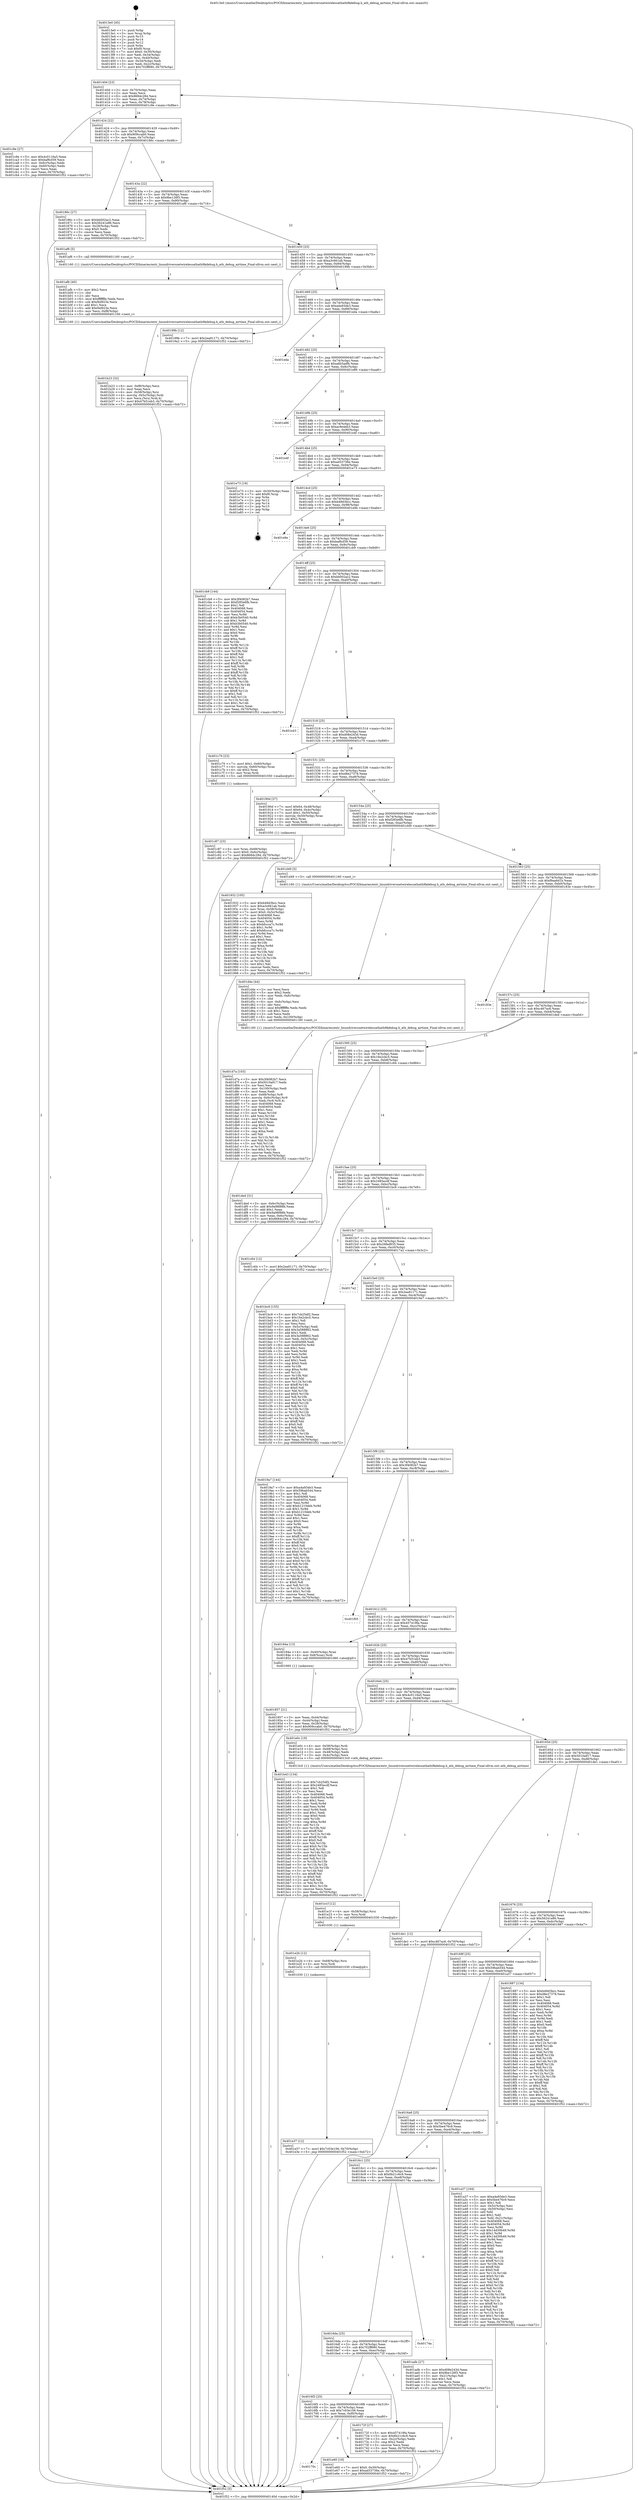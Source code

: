 digraph "0x4013e0" {
  label = "0x4013e0 (/mnt/c/Users/mathe/Desktop/tcc/POCII/binaries/extr_linuxdriversnetwirelessathath9kdebug.h_ath_debug_airtime_Final-ollvm.out::main(0))"
  labelloc = "t"
  node[shape=record]

  Entry [label="",width=0.3,height=0.3,shape=circle,fillcolor=black,style=filled]
  "0x40140d" [label="{
     0x40140d [23]\l
     | [instrs]\l
     &nbsp;&nbsp;0x40140d \<+3\>: mov -0x70(%rbp),%eax\l
     &nbsp;&nbsp;0x401410 \<+2\>: mov %eax,%ecx\l
     &nbsp;&nbsp;0x401412 \<+6\>: sub $0x8684c284,%ecx\l
     &nbsp;&nbsp;0x401418 \<+3\>: mov %eax,-0x74(%rbp)\l
     &nbsp;&nbsp;0x40141b \<+3\>: mov %ecx,-0x78(%rbp)\l
     &nbsp;&nbsp;0x40141e \<+6\>: je 0000000000401c9e \<main+0x8be\>\l
  }"]
  "0x401c9e" [label="{
     0x401c9e [27]\l
     | [instrs]\l
     &nbsp;&nbsp;0x401c9e \<+5\>: mov $0x4c0116a5,%eax\l
     &nbsp;&nbsp;0x401ca3 \<+5\>: mov $0xbaf6cf39,%ecx\l
     &nbsp;&nbsp;0x401ca8 \<+3\>: mov -0x6c(%rbp),%edx\l
     &nbsp;&nbsp;0x401cab \<+3\>: cmp -0x60(%rbp),%edx\l
     &nbsp;&nbsp;0x401cae \<+3\>: cmovl %ecx,%eax\l
     &nbsp;&nbsp;0x401cb1 \<+3\>: mov %eax,-0x70(%rbp)\l
     &nbsp;&nbsp;0x401cb4 \<+5\>: jmp 0000000000401f52 \<main+0xb72\>\l
  }"]
  "0x401424" [label="{
     0x401424 [22]\l
     | [instrs]\l
     &nbsp;&nbsp;0x401424 \<+5\>: jmp 0000000000401429 \<main+0x49\>\l
     &nbsp;&nbsp;0x401429 \<+3\>: mov -0x74(%rbp),%eax\l
     &nbsp;&nbsp;0x40142c \<+5\>: sub $0x909ccab0,%eax\l
     &nbsp;&nbsp;0x401431 \<+3\>: mov %eax,-0x7c(%rbp)\l
     &nbsp;&nbsp;0x401434 \<+6\>: je 000000000040186c \<main+0x48c\>\l
  }"]
  Exit [label="",width=0.3,height=0.3,shape=circle,fillcolor=black,style=filled,peripheries=2]
  "0x40186c" [label="{
     0x40186c [27]\l
     | [instrs]\l
     &nbsp;&nbsp;0x40186c \<+5\>: mov $0xbb002ac2,%eax\l
     &nbsp;&nbsp;0x401871 \<+5\>: mov $0x56241e86,%ecx\l
     &nbsp;&nbsp;0x401876 \<+3\>: mov -0x28(%rbp),%edx\l
     &nbsp;&nbsp;0x401879 \<+3\>: cmp $0x0,%edx\l
     &nbsp;&nbsp;0x40187c \<+3\>: cmove %ecx,%eax\l
     &nbsp;&nbsp;0x40187f \<+3\>: mov %eax,-0x70(%rbp)\l
     &nbsp;&nbsp;0x401882 \<+5\>: jmp 0000000000401f52 \<main+0xb72\>\l
  }"]
  "0x40143a" [label="{
     0x40143a [22]\l
     | [instrs]\l
     &nbsp;&nbsp;0x40143a \<+5\>: jmp 000000000040143f \<main+0x5f\>\l
     &nbsp;&nbsp;0x40143f \<+3\>: mov -0x74(%rbp),%eax\l
     &nbsp;&nbsp;0x401442 \<+5\>: sub $0x9be126f3,%eax\l
     &nbsp;&nbsp;0x401447 \<+3\>: mov %eax,-0x80(%rbp)\l
     &nbsp;&nbsp;0x40144a \<+6\>: je 0000000000401af6 \<main+0x716\>\l
  }"]
  "0x40170c" [label="{
     0x40170c\l
  }", style=dashed]
  "0x401af6" [label="{
     0x401af6 [5]\l
     | [instrs]\l
     &nbsp;&nbsp;0x401af6 \<+5\>: call 0000000000401160 \<next_i\>\l
     | [calls]\l
     &nbsp;&nbsp;0x401160 \{1\} (/mnt/c/Users/mathe/Desktop/tcc/POCII/binaries/extr_linuxdriversnetwirelessathath9kdebug.h_ath_debug_airtime_Final-ollvm.out::next_i)\l
  }"]
  "0x401450" [label="{
     0x401450 [25]\l
     | [instrs]\l
     &nbsp;&nbsp;0x401450 \<+5\>: jmp 0000000000401455 \<main+0x75\>\l
     &nbsp;&nbsp;0x401455 \<+3\>: mov -0x74(%rbp),%eax\l
     &nbsp;&nbsp;0x401458 \<+5\>: sub $0xa3c661ab,%eax\l
     &nbsp;&nbsp;0x40145d \<+6\>: mov %eax,-0x84(%rbp)\l
     &nbsp;&nbsp;0x401463 \<+6\>: je 000000000040199b \<main+0x5bb\>\l
  }"]
  "0x401e60" [label="{
     0x401e60 [19]\l
     | [instrs]\l
     &nbsp;&nbsp;0x401e60 \<+7\>: movl $0x0,-0x30(%rbp)\l
     &nbsp;&nbsp;0x401e67 \<+7\>: movl $0xad33736e,-0x70(%rbp)\l
     &nbsp;&nbsp;0x401e6e \<+5\>: jmp 0000000000401f52 \<main+0xb72\>\l
  }"]
  "0x40199b" [label="{
     0x40199b [12]\l
     | [instrs]\l
     &nbsp;&nbsp;0x40199b \<+7\>: movl $0x2ea91171,-0x70(%rbp)\l
     &nbsp;&nbsp;0x4019a2 \<+5\>: jmp 0000000000401f52 \<main+0xb72\>\l
  }"]
  "0x401469" [label="{
     0x401469 [25]\l
     | [instrs]\l
     &nbsp;&nbsp;0x401469 \<+5\>: jmp 000000000040146e \<main+0x8e\>\l
     &nbsp;&nbsp;0x40146e \<+3\>: mov -0x74(%rbp),%eax\l
     &nbsp;&nbsp;0x401471 \<+5\>: sub $0xa4a93de3,%eax\l
     &nbsp;&nbsp;0x401476 \<+6\>: mov %eax,-0x88(%rbp)\l
     &nbsp;&nbsp;0x40147c \<+6\>: je 0000000000401eda \<main+0xafa\>\l
  }"]
  "0x401e37" [label="{
     0x401e37 [12]\l
     | [instrs]\l
     &nbsp;&nbsp;0x401e37 \<+7\>: movl $0x7c03e106,-0x70(%rbp)\l
     &nbsp;&nbsp;0x401e3e \<+5\>: jmp 0000000000401f52 \<main+0xb72\>\l
  }"]
  "0x401eda" [label="{
     0x401eda\l
  }", style=dashed]
  "0x401482" [label="{
     0x401482 [25]\l
     | [instrs]\l
     &nbsp;&nbsp;0x401482 \<+5\>: jmp 0000000000401487 \<main+0xa7\>\l
     &nbsp;&nbsp;0x401487 \<+3\>: mov -0x74(%rbp),%eax\l
     &nbsp;&nbsp;0x40148a \<+5\>: sub $0xa6b5adfb,%eax\l
     &nbsp;&nbsp;0x40148f \<+6\>: mov %eax,-0x8c(%rbp)\l
     &nbsp;&nbsp;0x401495 \<+6\>: je 0000000000401e86 \<main+0xaa6\>\l
  }"]
  "0x401e2b" [label="{
     0x401e2b [12]\l
     | [instrs]\l
     &nbsp;&nbsp;0x401e2b \<+4\>: mov -0x68(%rbp),%rsi\l
     &nbsp;&nbsp;0x401e2f \<+3\>: mov %rsi,%rdi\l
     &nbsp;&nbsp;0x401e32 \<+5\>: call 0000000000401030 \<free@plt\>\l
     | [calls]\l
     &nbsp;&nbsp;0x401030 \{1\} (unknown)\l
  }"]
  "0x401e86" [label="{
     0x401e86\l
  }", style=dashed]
  "0x40149b" [label="{
     0x40149b [25]\l
     | [instrs]\l
     &nbsp;&nbsp;0x40149b \<+5\>: jmp 00000000004014a0 \<main+0xc0\>\l
     &nbsp;&nbsp;0x4014a0 \<+3\>: mov -0x74(%rbp),%eax\l
     &nbsp;&nbsp;0x4014a3 \<+5\>: sub $0xac9e4eb3,%eax\l
     &nbsp;&nbsp;0x4014a8 \<+6\>: mov %eax,-0x90(%rbp)\l
     &nbsp;&nbsp;0x4014ae \<+6\>: je 0000000000401e4f \<main+0xa6f\>\l
  }"]
  "0x401e1f" [label="{
     0x401e1f [12]\l
     | [instrs]\l
     &nbsp;&nbsp;0x401e1f \<+4\>: mov -0x58(%rbp),%rsi\l
     &nbsp;&nbsp;0x401e23 \<+3\>: mov %rsi,%rdi\l
     &nbsp;&nbsp;0x401e26 \<+5\>: call 0000000000401030 \<free@plt\>\l
     | [calls]\l
     &nbsp;&nbsp;0x401030 \{1\} (unknown)\l
  }"]
  "0x401e4f" [label="{
     0x401e4f\l
  }", style=dashed]
  "0x4014b4" [label="{
     0x4014b4 [25]\l
     | [instrs]\l
     &nbsp;&nbsp;0x4014b4 \<+5\>: jmp 00000000004014b9 \<main+0xd9\>\l
     &nbsp;&nbsp;0x4014b9 \<+3\>: mov -0x74(%rbp),%eax\l
     &nbsp;&nbsp;0x4014bc \<+5\>: sub $0xad33736e,%eax\l
     &nbsp;&nbsp;0x4014c1 \<+6\>: mov %eax,-0x94(%rbp)\l
     &nbsp;&nbsp;0x4014c7 \<+6\>: je 0000000000401e73 \<main+0xa93\>\l
  }"]
  "0x401d7a" [label="{
     0x401d7a [103]\l
     | [instrs]\l
     &nbsp;&nbsp;0x401d7a \<+5\>: mov $0x3f4082b7,%ecx\l
     &nbsp;&nbsp;0x401d7f \<+5\>: mov $0x5010a917,%edx\l
     &nbsp;&nbsp;0x401d84 \<+2\>: xor %esi,%esi\l
     &nbsp;&nbsp;0x401d86 \<+6\>: mov -0x100(%rbp),%edi\l
     &nbsp;&nbsp;0x401d8c \<+3\>: imul %eax,%edi\l
     &nbsp;&nbsp;0x401d8f \<+4\>: mov -0x68(%rbp),%r8\l
     &nbsp;&nbsp;0x401d93 \<+4\>: movslq -0x6c(%rbp),%r9\l
     &nbsp;&nbsp;0x401d97 \<+4\>: mov %edi,(%r8,%r9,4)\l
     &nbsp;&nbsp;0x401d9b \<+7\>: mov 0x404068,%eax\l
     &nbsp;&nbsp;0x401da2 \<+7\>: mov 0x404054,%edi\l
     &nbsp;&nbsp;0x401da9 \<+3\>: sub $0x1,%esi\l
     &nbsp;&nbsp;0x401dac \<+3\>: mov %eax,%r10d\l
     &nbsp;&nbsp;0x401daf \<+3\>: add %esi,%r10d\l
     &nbsp;&nbsp;0x401db2 \<+4\>: imul %r10d,%eax\l
     &nbsp;&nbsp;0x401db6 \<+3\>: and $0x1,%eax\l
     &nbsp;&nbsp;0x401db9 \<+3\>: cmp $0x0,%eax\l
     &nbsp;&nbsp;0x401dbc \<+4\>: sete %r11b\l
     &nbsp;&nbsp;0x401dc0 \<+3\>: cmp $0xa,%edi\l
     &nbsp;&nbsp;0x401dc3 \<+3\>: setl %bl\l
     &nbsp;&nbsp;0x401dc6 \<+3\>: mov %r11b,%r14b\l
     &nbsp;&nbsp;0x401dc9 \<+3\>: and %bl,%r14b\l
     &nbsp;&nbsp;0x401dcc \<+3\>: xor %bl,%r11b\l
     &nbsp;&nbsp;0x401dcf \<+3\>: or %r11b,%r14b\l
     &nbsp;&nbsp;0x401dd2 \<+4\>: test $0x1,%r14b\l
     &nbsp;&nbsp;0x401dd6 \<+3\>: cmovne %edx,%ecx\l
     &nbsp;&nbsp;0x401dd9 \<+3\>: mov %ecx,-0x70(%rbp)\l
     &nbsp;&nbsp;0x401ddc \<+5\>: jmp 0000000000401f52 \<main+0xb72\>\l
  }"]
  "0x401e73" [label="{
     0x401e73 [19]\l
     | [instrs]\l
     &nbsp;&nbsp;0x401e73 \<+3\>: mov -0x30(%rbp),%eax\l
     &nbsp;&nbsp;0x401e76 \<+7\>: add $0xf0,%rsp\l
     &nbsp;&nbsp;0x401e7d \<+1\>: pop %rbx\l
     &nbsp;&nbsp;0x401e7e \<+2\>: pop %r12\l
     &nbsp;&nbsp;0x401e80 \<+2\>: pop %r14\l
     &nbsp;&nbsp;0x401e82 \<+2\>: pop %r15\l
     &nbsp;&nbsp;0x401e84 \<+1\>: pop %rbp\l
     &nbsp;&nbsp;0x401e85 \<+1\>: ret\l
  }"]
  "0x4014cd" [label="{
     0x4014cd [25]\l
     | [instrs]\l
     &nbsp;&nbsp;0x4014cd \<+5\>: jmp 00000000004014d2 \<main+0xf2\>\l
     &nbsp;&nbsp;0x4014d2 \<+3\>: mov -0x74(%rbp),%eax\l
     &nbsp;&nbsp;0x4014d5 \<+5\>: sub $0xb49d3bcc,%eax\l
     &nbsp;&nbsp;0x4014da \<+6\>: mov %eax,-0x98(%rbp)\l
     &nbsp;&nbsp;0x4014e0 \<+6\>: je 0000000000401e9e \<main+0xabe\>\l
  }"]
  "0x401d4e" [label="{
     0x401d4e [44]\l
     | [instrs]\l
     &nbsp;&nbsp;0x401d4e \<+2\>: xor %ecx,%ecx\l
     &nbsp;&nbsp;0x401d50 \<+5\>: mov $0x2,%edx\l
     &nbsp;&nbsp;0x401d55 \<+6\>: mov %edx,-0xfc(%rbp)\l
     &nbsp;&nbsp;0x401d5b \<+1\>: cltd\l
     &nbsp;&nbsp;0x401d5c \<+6\>: mov -0xfc(%rbp),%esi\l
     &nbsp;&nbsp;0x401d62 \<+2\>: idiv %esi\l
     &nbsp;&nbsp;0x401d64 \<+6\>: imul $0xfffffffe,%edx,%edx\l
     &nbsp;&nbsp;0x401d6a \<+3\>: sub $0x1,%ecx\l
     &nbsp;&nbsp;0x401d6d \<+2\>: sub %ecx,%edx\l
     &nbsp;&nbsp;0x401d6f \<+6\>: mov %edx,-0x100(%rbp)\l
     &nbsp;&nbsp;0x401d75 \<+5\>: call 0000000000401160 \<next_i\>\l
     | [calls]\l
     &nbsp;&nbsp;0x401160 \{1\} (/mnt/c/Users/mathe/Desktop/tcc/POCII/binaries/extr_linuxdriversnetwirelessathath9kdebug.h_ath_debug_airtime_Final-ollvm.out::next_i)\l
  }"]
  "0x401e9e" [label="{
     0x401e9e\l
  }", style=dashed]
  "0x4014e6" [label="{
     0x4014e6 [25]\l
     | [instrs]\l
     &nbsp;&nbsp;0x4014e6 \<+5\>: jmp 00000000004014eb \<main+0x10b\>\l
     &nbsp;&nbsp;0x4014eb \<+3\>: mov -0x74(%rbp),%eax\l
     &nbsp;&nbsp;0x4014ee \<+5\>: sub $0xbaf6cf39,%eax\l
     &nbsp;&nbsp;0x4014f3 \<+6\>: mov %eax,-0x9c(%rbp)\l
     &nbsp;&nbsp;0x4014f9 \<+6\>: je 0000000000401cb9 \<main+0x8d9\>\l
  }"]
  "0x401c87" [label="{
     0x401c87 [23]\l
     | [instrs]\l
     &nbsp;&nbsp;0x401c87 \<+4\>: mov %rax,-0x68(%rbp)\l
     &nbsp;&nbsp;0x401c8b \<+7\>: movl $0x0,-0x6c(%rbp)\l
     &nbsp;&nbsp;0x401c92 \<+7\>: movl $0x8684c284,-0x70(%rbp)\l
     &nbsp;&nbsp;0x401c99 \<+5\>: jmp 0000000000401f52 \<main+0xb72\>\l
  }"]
  "0x401cb9" [label="{
     0x401cb9 [144]\l
     | [instrs]\l
     &nbsp;&nbsp;0x401cb9 \<+5\>: mov $0x3f4082b7,%eax\l
     &nbsp;&nbsp;0x401cbe \<+5\>: mov $0xf285e6fb,%ecx\l
     &nbsp;&nbsp;0x401cc3 \<+2\>: mov $0x1,%dl\l
     &nbsp;&nbsp;0x401cc5 \<+7\>: mov 0x404068,%esi\l
     &nbsp;&nbsp;0x401ccc \<+7\>: mov 0x404054,%edi\l
     &nbsp;&nbsp;0x401cd3 \<+3\>: mov %esi,%r8d\l
     &nbsp;&nbsp;0x401cd6 \<+7\>: add $0xb3b0540,%r8d\l
     &nbsp;&nbsp;0x401cdd \<+4\>: sub $0x1,%r8d\l
     &nbsp;&nbsp;0x401ce1 \<+7\>: sub $0xb3b0540,%r8d\l
     &nbsp;&nbsp;0x401ce8 \<+4\>: imul %r8d,%esi\l
     &nbsp;&nbsp;0x401cec \<+3\>: and $0x1,%esi\l
     &nbsp;&nbsp;0x401cef \<+3\>: cmp $0x0,%esi\l
     &nbsp;&nbsp;0x401cf2 \<+4\>: sete %r9b\l
     &nbsp;&nbsp;0x401cf6 \<+3\>: cmp $0xa,%edi\l
     &nbsp;&nbsp;0x401cf9 \<+4\>: setl %r10b\l
     &nbsp;&nbsp;0x401cfd \<+3\>: mov %r9b,%r11b\l
     &nbsp;&nbsp;0x401d00 \<+4\>: xor $0xff,%r11b\l
     &nbsp;&nbsp;0x401d04 \<+3\>: mov %r10b,%bl\l
     &nbsp;&nbsp;0x401d07 \<+3\>: xor $0xff,%bl\l
     &nbsp;&nbsp;0x401d0a \<+3\>: xor $0x1,%dl\l
     &nbsp;&nbsp;0x401d0d \<+3\>: mov %r11b,%r14b\l
     &nbsp;&nbsp;0x401d10 \<+4\>: and $0xff,%r14b\l
     &nbsp;&nbsp;0x401d14 \<+3\>: and %dl,%r9b\l
     &nbsp;&nbsp;0x401d17 \<+3\>: mov %bl,%r15b\l
     &nbsp;&nbsp;0x401d1a \<+4\>: and $0xff,%r15b\l
     &nbsp;&nbsp;0x401d1e \<+3\>: and %dl,%r10b\l
     &nbsp;&nbsp;0x401d21 \<+3\>: or %r9b,%r14b\l
     &nbsp;&nbsp;0x401d24 \<+3\>: or %r10b,%r15b\l
     &nbsp;&nbsp;0x401d27 \<+3\>: xor %r15b,%r14b\l
     &nbsp;&nbsp;0x401d2a \<+3\>: or %bl,%r11b\l
     &nbsp;&nbsp;0x401d2d \<+4\>: xor $0xff,%r11b\l
     &nbsp;&nbsp;0x401d31 \<+3\>: or $0x1,%dl\l
     &nbsp;&nbsp;0x401d34 \<+3\>: and %dl,%r11b\l
     &nbsp;&nbsp;0x401d37 \<+3\>: or %r11b,%r14b\l
     &nbsp;&nbsp;0x401d3a \<+4\>: test $0x1,%r14b\l
     &nbsp;&nbsp;0x401d3e \<+3\>: cmovne %ecx,%eax\l
     &nbsp;&nbsp;0x401d41 \<+3\>: mov %eax,-0x70(%rbp)\l
     &nbsp;&nbsp;0x401d44 \<+5\>: jmp 0000000000401f52 \<main+0xb72\>\l
  }"]
  "0x4014ff" [label="{
     0x4014ff [25]\l
     | [instrs]\l
     &nbsp;&nbsp;0x4014ff \<+5\>: jmp 0000000000401504 \<main+0x124\>\l
     &nbsp;&nbsp;0x401504 \<+3\>: mov -0x74(%rbp),%eax\l
     &nbsp;&nbsp;0x401507 \<+5\>: sub $0xbb002ac2,%eax\l
     &nbsp;&nbsp;0x40150c \<+6\>: mov %eax,-0xa0(%rbp)\l
     &nbsp;&nbsp;0x401512 \<+6\>: je 0000000000401e43 \<main+0xa63\>\l
  }"]
  "0x401b23" [label="{
     0x401b23 [32]\l
     | [instrs]\l
     &nbsp;&nbsp;0x401b23 \<+6\>: mov -0xf8(%rbp),%ecx\l
     &nbsp;&nbsp;0x401b29 \<+3\>: imul %eax,%ecx\l
     &nbsp;&nbsp;0x401b2c \<+4\>: mov -0x58(%rbp),%rsi\l
     &nbsp;&nbsp;0x401b30 \<+4\>: movslq -0x5c(%rbp),%rdi\l
     &nbsp;&nbsp;0x401b34 \<+3\>: mov %ecx,(%rsi,%rdi,4)\l
     &nbsp;&nbsp;0x401b37 \<+7\>: movl $0x47b51eb3,-0x70(%rbp)\l
     &nbsp;&nbsp;0x401b3e \<+5\>: jmp 0000000000401f52 \<main+0xb72\>\l
  }"]
  "0x401e43" [label="{
     0x401e43\l
  }", style=dashed]
  "0x401518" [label="{
     0x401518 [25]\l
     | [instrs]\l
     &nbsp;&nbsp;0x401518 \<+5\>: jmp 000000000040151d \<main+0x13d\>\l
     &nbsp;&nbsp;0x40151d \<+3\>: mov -0x74(%rbp),%eax\l
     &nbsp;&nbsp;0x401520 \<+5\>: sub $0xd08e243d,%eax\l
     &nbsp;&nbsp;0x401525 \<+6\>: mov %eax,-0xa4(%rbp)\l
     &nbsp;&nbsp;0x40152b \<+6\>: je 0000000000401c70 \<main+0x890\>\l
  }"]
  "0x401afb" [label="{
     0x401afb [40]\l
     | [instrs]\l
     &nbsp;&nbsp;0x401afb \<+5\>: mov $0x2,%ecx\l
     &nbsp;&nbsp;0x401b00 \<+1\>: cltd\l
     &nbsp;&nbsp;0x401b01 \<+2\>: idiv %ecx\l
     &nbsp;&nbsp;0x401b03 \<+6\>: imul $0xfffffffe,%edx,%ecx\l
     &nbsp;&nbsp;0x401b09 \<+6\>: sub $0xf4d923e,%ecx\l
     &nbsp;&nbsp;0x401b0f \<+3\>: add $0x1,%ecx\l
     &nbsp;&nbsp;0x401b12 \<+6\>: add $0xf4d923e,%ecx\l
     &nbsp;&nbsp;0x401b18 \<+6\>: mov %ecx,-0xf8(%rbp)\l
     &nbsp;&nbsp;0x401b1e \<+5\>: call 0000000000401160 \<next_i\>\l
     | [calls]\l
     &nbsp;&nbsp;0x401160 \{1\} (/mnt/c/Users/mathe/Desktop/tcc/POCII/binaries/extr_linuxdriversnetwirelessathath9kdebug.h_ath_debug_airtime_Final-ollvm.out::next_i)\l
  }"]
  "0x401c70" [label="{
     0x401c70 [23]\l
     | [instrs]\l
     &nbsp;&nbsp;0x401c70 \<+7\>: movl $0x1,-0x60(%rbp)\l
     &nbsp;&nbsp;0x401c77 \<+4\>: movslq -0x60(%rbp),%rax\l
     &nbsp;&nbsp;0x401c7b \<+4\>: shl $0x2,%rax\l
     &nbsp;&nbsp;0x401c7f \<+3\>: mov %rax,%rdi\l
     &nbsp;&nbsp;0x401c82 \<+5\>: call 0000000000401050 \<malloc@plt\>\l
     | [calls]\l
     &nbsp;&nbsp;0x401050 \{1\} (unknown)\l
  }"]
  "0x401531" [label="{
     0x401531 [25]\l
     | [instrs]\l
     &nbsp;&nbsp;0x401531 \<+5\>: jmp 0000000000401536 \<main+0x156\>\l
     &nbsp;&nbsp;0x401536 \<+3\>: mov -0x74(%rbp),%eax\l
     &nbsp;&nbsp;0x401539 \<+5\>: sub $0xd8e27378,%eax\l
     &nbsp;&nbsp;0x40153e \<+6\>: mov %eax,-0xa8(%rbp)\l
     &nbsp;&nbsp;0x401544 \<+6\>: je 000000000040190d \<main+0x52d\>\l
  }"]
  "0x401932" [label="{
     0x401932 [105]\l
     | [instrs]\l
     &nbsp;&nbsp;0x401932 \<+5\>: mov $0xb49d3bcc,%ecx\l
     &nbsp;&nbsp;0x401937 \<+5\>: mov $0xa3c661ab,%edx\l
     &nbsp;&nbsp;0x40193c \<+4\>: mov %rax,-0x58(%rbp)\l
     &nbsp;&nbsp;0x401940 \<+7\>: movl $0x0,-0x5c(%rbp)\l
     &nbsp;&nbsp;0x401947 \<+7\>: mov 0x404068,%esi\l
     &nbsp;&nbsp;0x40194e \<+8\>: mov 0x404054,%r8d\l
     &nbsp;&nbsp;0x401956 \<+3\>: mov %esi,%r9d\l
     &nbsp;&nbsp;0x401959 \<+7\>: sub $0xbfccca7c,%r9d\l
     &nbsp;&nbsp;0x401960 \<+4\>: sub $0x1,%r9d\l
     &nbsp;&nbsp;0x401964 \<+7\>: add $0xbfccca7c,%r9d\l
     &nbsp;&nbsp;0x40196b \<+4\>: imul %r9d,%esi\l
     &nbsp;&nbsp;0x40196f \<+3\>: and $0x1,%esi\l
     &nbsp;&nbsp;0x401972 \<+3\>: cmp $0x0,%esi\l
     &nbsp;&nbsp;0x401975 \<+4\>: sete %r10b\l
     &nbsp;&nbsp;0x401979 \<+4\>: cmp $0xa,%r8d\l
     &nbsp;&nbsp;0x40197d \<+4\>: setl %r11b\l
     &nbsp;&nbsp;0x401981 \<+3\>: mov %r10b,%bl\l
     &nbsp;&nbsp;0x401984 \<+3\>: and %r11b,%bl\l
     &nbsp;&nbsp;0x401987 \<+3\>: xor %r11b,%r10b\l
     &nbsp;&nbsp;0x40198a \<+3\>: or %r10b,%bl\l
     &nbsp;&nbsp;0x40198d \<+3\>: test $0x1,%bl\l
     &nbsp;&nbsp;0x401990 \<+3\>: cmovne %edx,%ecx\l
     &nbsp;&nbsp;0x401993 \<+3\>: mov %ecx,-0x70(%rbp)\l
     &nbsp;&nbsp;0x401996 \<+5\>: jmp 0000000000401f52 \<main+0xb72\>\l
  }"]
  "0x40190d" [label="{
     0x40190d [37]\l
     | [instrs]\l
     &nbsp;&nbsp;0x40190d \<+7\>: movl $0x64,-0x48(%rbp)\l
     &nbsp;&nbsp;0x401914 \<+7\>: movl $0x64,-0x4c(%rbp)\l
     &nbsp;&nbsp;0x40191b \<+7\>: movl $0x1,-0x50(%rbp)\l
     &nbsp;&nbsp;0x401922 \<+4\>: movslq -0x50(%rbp),%rax\l
     &nbsp;&nbsp;0x401926 \<+4\>: shl $0x2,%rax\l
     &nbsp;&nbsp;0x40192a \<+3\>: mov %rax,%rdi\l
     &nbsp;&nbsp;0x40192d \<+5\>: call 0000000000401050 \<malloc@plt\>\l
     | [calls]\l
     &nbsp;&nbsp;0x401050 \{1\} (unknown)\l
  }"]
  "0x40154a" [label="{
     0x40154a [25]\l
     | [instrs]\l
     &nbsp;&nbsp;0x40154a \<+5\>: jmp 000000000040154f \<main+0x16f\>\l
     &nbsp;&nbsp;0x40154f \<+3\>: mov -0x74(%rbp),%eax\l
     &nbsp;&nbsp;0x401552 \<+5\>: sub $0xf285e6fb,%eax\l
     &nbsp;&nbsp;0x401557 \<+6\>: mov %eax,-0xac(%rbp)\l
     &nbsp;&nbsp;0x40155d \<+6\>: je 0000000000401d49 \<main+0x969\>\l
  }"]
  "0x401857" [label="{
     0x401857 [21]\l
     | [instrs]\l
     &nbsp;&nbsp;0x401857 \<+3\>: mov %eax,-0x44(%rbp)\l
     &nbsp;&nbsp;0x40185a \<+3\>: mov -0x44(%rbp),%eax\l
     &nbsp;&nbsp;0x40185d \<+3\>: mov %eax,-0x28(%rbp)\l
     &nbsp;&nbsp;0x401860 \<+7\>: movl $0x909ccab0,-0x70(%rbp)\l
     &nbsp;&nbsp;0x401867 \<+5\>: jmp 0000000000401f52 \<main+0xb72\>\l
  }"]
  "0x401d49" [label="{
     0x401d49 [5]\l
     | [instrs]\l
     &nbsp;&nbsp;0x401d49 \<+5\>: call 0000000000401160 \<next_i\>\l
     | [calls]\l
     &nbsp;&nbsp;0x401160 \{1\} (/mnt/c/Users/mathe/Desktop/tcc/POCII/binaries/extr_linuxdriversnetwirelessathath9kdebug.h_ath_debug_airtime_Final-ollvm.out::next_i)\l
  }"]
  "0x401563" [label="{
     0x401563 [25]\l
     | [instrs]\l
     &nbsp;&nbsp;0x401563 \<+5\>: jmp 0000000000401568 \<main+0x188\>\l
     &nbsp;&nbsp;0x401568 \<+3\>: mov -0x74(%rbp),%eax\l
     &nbsp;&nbsp;0x40156b \<+5\>: sub $0xf9aa6d1b,%eax\l
     &nbsp;&nbsp;0x401570 \<+6\>: mov %eax,-0xb0(%rbp)\l
     &nbsp;&nbsp;0x401576 \<+6\>: je 000000000040183e \<main+0x45e\>\l
  }"]
  "0x4013e0" [label="{
     0x4013e0 [45]\l
     | [instrs]\l
     &nbsp;&nbsp;0x4013e0 \<+1\>: push %rbp\l
     &nbsp;&nbsp;0x4013e1 \<+3\>: mov %rsp,%rbp\l
     &nbsp;&nbsp;0x4013e4 \<+2\>: push %r15\l
     &nbsp;&nbsp;0x4013e6 \<+2\>: push %r14\l
     &nbsp;&nbsp;0x4013e8 \<+2\>: push %r12\l
     &nbsp;&nbsp;0x4013ea \<+1\>: push %rbx\l
     &nbsp;&nbsp;0x4013eb \<+7\>: sub $0xf0,%rsp\l
     &nbsp;&nbsp;0x4013f2 \<+7\>: movl $0x0,-0x30(%rbp)\l
     &nbsp;&nbsp;0x4013f9 \<+3\>: mov %edi,-0x34(%rbp)\l
     &nbsp;&nbsp;0x4013fc \<+4\>: mov %rsi,-0x40(%rbp)\l
     &nbsp;&nbsp;0x401400 \<+3\>: mov -0x34(%rbp),%edi\l
     &nbsp;&nbsp;0x401403 \<+3\>: mov %edi,-0x2c(%rbp)\l
     &nbsp;&nbsp;0x401406 \<+7\>: movl $0x702ff680,-0x70(%rbp)\l
  }"]
  "0x40183e" [label="{
     0x40183e\l
  }", style=dashed]
  "0x40157c" [label="{
     0x40157c [25]\l
     | [instrs]\l
     &nbsp;&nbsp;0x40157c \<+5\>: jmp 0000000000401581 \<main+0x1a1\>\l
     &nbsp;&nbsp;0x401581 \<+3\>: mov -0x74(%rbp),%eax\l
     &nbsp;&nbsp;0x401584 \<+5\>: sub $0xc467ac6,%eax\l
     &nbsp;&nbsp;0x401589 \<+6\>: mov %eax,-0xb4(%rbp)\l
     &nbsp;&nbsp;0x40158f \<+6\>: je 0000000000401ded \<main+0xa0d\>\l
  }"]
  "0x401f52" [label="{
     0x401f52 [5]\l
     | [instrs]\l
     &nbsp;&nbsp;0x401f52 \<+5\>: jmp 000000000040140d \<main+0x2d\>\l
  }"]
  "0x401ded" [label="{
     0x401ded [31]\l
     | [instrs]\l
     &nbsp;&nbsp;0x401ded \<+3\>: mov -0x6c(%rbp),%eax\l
     &nbsp;&nbsp;0x401df0 \<+5\>: add $0x9a98f88b,%eax\l
     &nbsp;&nbsp;0x401df5 \<+3\>: add $0x1,%eax\l
     &nbsp;&nbsp;0x401df8 \<+5\>: sub $0x9a98f88b,%eax\l
     &nbsp;&nbsp;0x401dfd \<+3\>: mov %eax,-0x6c(%rbp)\l
     &nbsp;&nbsp;0x401e00 \<+7\>: movl $0x8684c284,-0x70(%rbp)\l
     &nbsp;&nbsp;0x401e07 \<+5\>: jmp 0000000000401f52 \<main+0xb72\>\l
  }"]
  "0x401595" [label="{
     0x401595 [25]\l
     | [instrs]\l
     &nbsp;&nbsp;0x401595 \<+5\>: jmp 000000000040159a \<main+0x1ba\>\l
     &nbsp;&nbsp;0x40159a \<+3\>: mov -0x74(%rbp),%eax\l
     &nbsp;&nbsp;0x40159d \<+5\>: sub $0x16e2cbc5,%eax\l
     &nbsp;&nbsp;0x4015a2 \<+6\>: mov %eax,-0xb8(%rbp)\l
     &nbsp;&nbsp;0x4015a8 \<+6\>: je 0000000000401c64 \<main+0x884\>\l
  }"]
  "0x4016f3" [label="{
     0x4016f3 [25]\l
     | [instrs]\l
     &nbsp;&nbsp;0x4016f3 \<+5\>: jmp 00000000004016f8 \<main+0x318\>\l
     &nbsp;&nbsp;0x4016f8 \<+3\>: mov -0x74(%rbp),%eax\l
     &nbsp;&nbsp;0x4016fb \<+5\>: sub $0x7c03e106,%eax\l
     &nbsp;&nbsp;0x401700 \<+6\>: mov %eax,-0xf0(%rbp)\l
     &nbsp;&nbsp;0x401706 \<+6\>: je 0000000000401e60 \<main+0xa80\>\l
  }"]
  "0x401c64" [label="{
     0x401c64 [12]\l
     | [instrs]\l
     &nbsp;&nbsp;0x401c64 \<+7\>: movl $0x2ea91171,-0x70(%rbp)\l
     &nbsp;&nbsp;0x401c6b \<+5\>: jmp 0000000000401f52 \<main+0xb72\>\l
  }"]
  "0x4015ae" [label="{
     0x4015ae [25]\l
     | [instrs]\l
     &nbsp;&nbsp;0x4015ae \<+5\>: jmp 00000000004015b3 \<main+0x1d3\>\l
     &nbsp;&nbsp;0x4015b3 \<+3\>: mov -0x74(%rbp),%eax\l
     &nbsp;&nbsp;0x4015b6 \<+5\>: sub $0x2485ecdf,%eax\l
     &nbsp;&nbsp;0x4015bb \<+6\>: mov %eax,-0xbc(%rbp)\l
     &nbsp;&nbsp;0x4015c1 \<+6\>: je 0000000000401bc9 \<main+0x7e9\>\l
  }"]
  "0x40172f" [label="{
     0x40172f [27]\l
     | [instrs]\l
     &nbsp;&nbsp;0x40172f \<+5\>: mov $0x457419fa,%eax\l
     &nbsp;&nbsp;0x401734 \<+5\>: mov $0x6b21c6c9,%ecx\l
     &nbsp;&nbsp;0x401739 \<+3\>: mov -0x2c(%rbp),%edx\l
     &nbsp;&nbsp;0x40173c \<+3\>: cmp $0x2,%edx\l
     &nbsp;&nbsp;0x40173f \<+3\>: cmovne %ecx,%eax\l
     &nbsp;&nbsp;0x401742 \<+3\>: mov %eax,-0x70(%rbp)\l
     &nbsp;&nbsp;0x401745 \<+5\>: jmp 0000000000401f52 \<main+0xb72\>\l
  }"]
  "0x401bc9" [label="{
     0x401bc9 [155]\l
     | [instrs]\l
     &nbsp;&nbsp;0x401bc9 \<+5\>: mov $0x7cb25df2,%eax\l
     &nbsp;&nbsp;0x401bce \<+5\>: mov $0x16e2cbc5,%ecx\l
     &nbsp;&nbsp;0x401bd3 \<+2\>: mov $0x1,%dl\l
     &nbsp;&nbsp;0x401bd5 \<+2\>: xor %esi,%esi\l
     &nbsp;&nbsp;0x401bd7 \<+3\>: mov -0x5c(%rbp),%edi\l
     &nbsp;&nbsp;0x401bda \<+6\>: add $0x3a588862,%edi\l
     &nbsp;&nbsp;0x401be0 \<+3\>: add $0x1,%edi\l
     &nbsp;&nbsp;0x401be3 \<+6\>: sub $0x3a588862,%edi\l
     &nbsp;&nbsp;0x401be9 \<+3\>: mov %edi,-0x5c(%rbp)\l
     &nbsp;&nbsp;0x401bec \<+7\>: mov 0x404068,%edi\l
     &nbsp;&nbsp;0x401bf3 \<+8\>: mov 0x404054,%r8d\l
     &nbsp;&nbsp;0x401bfb \<+3\>: sub $0x1,%esi\l
     &nbsp;&nbsp;0x401bfe \<+3\>: mov %edi,%r9d\l
     &nbsp;&nbsp;0x401c01 \<+3\>: add %esi,%r9d\l
     &nbsp;&nbsp;0x401c04 \<+4\>: imul %r9d,%edi\l
     &nbsp;&nbsp;0x401c08 \<+3\>: and $0x1,%edi\l
     &nbsp;&nbsp;0x401c0b \<+3\>: cmp $0x0,%edi\l
     &nbsp;&nbsp;0x401c0e \<+4\>: sete %r10b\l
     &nbsp;&nbsp;0x401c12 \<+4\>: cmp $0xa,%r8d\l
     &nbsp;&nbsp;0x401c16 \<+4\>: setl %r11b\l
     &nbsp;&nbsp;0x401c1a \<+3\>: mov %r10b,%bl\l
     &nbsp;&nbsp;0x401c1d \<+3\>: xor $0xff,%bl\l
     &nbsp;&nbsp;0x401c20 \<+3\>: mov %r11b,%r14b\l
     &nbsp;&nbsp;0x401c23 \<+4\>: xor $0xff,%r14b\l
     &nbsp;&nbsp;0x401c27 \<+3\>: xor $0x0,%dl\l
     &nbsp;&nbsp;0x401c2a \<+3\>: mov %bl,%r15b\l
     &nbsp;&nbsp;0x401c2d \<+4\>: and $0x0,%r15b\l
     &nbsp;&nbsp;0x401c31 \<+3\>: and %dl,%r10b\l
     &nbsp;&nbsp;0x401c34 \<+3\>: mov %r14b,%r12b\l
     &nbsp;&nbsp;0x401c37 \<+4\>: and $0x0,%r12b\l
     &nbsp;&nbsp;0x401c3b \<+3\>: and %dl,%r11b\l
     &nbsp;&nbsp;0x401c3e \<+3\>: or %r10b,%r15b\l
     &nbsp;&nbsp;0x401c41 \<+3\>: or %r11b,%r12b\l
     &nbsp;&nbsp;0x401c44 \<+3\>: xor %r12b,%r15b\l
     &nbsp;&nbsp;0x401c47 \<+3\>: or %r14b,%bl\l
     &nbsp;&nbsp;0x401c4a \<+3\>: xor $0xff,%bl\l
     &nbsp;&nbsp;0x401c4d \<+3\>: or $0x0,%dl\l
     &nbsp;&nbsp;0x401c50 \<+2\>: and %dl,%bl\l
     &nbsp;&nbsp;0x401c52 \<+3\>: or %bl,%r15b\l
     &nbsp;&nbsp;0x401c55 \<+4\>: test $0x1,%r15b\l
     &nbsp;&nbsp;0x401c59 \<+3\>: cmovne %ecx,%eax\l
     &nbsp;&nbsp;0x401c5c \<+3\>: mov %eax,-0x70(%rbp)\l
     &nbsp;&nbsp;0x401c5f \<+5\>: jmp 0000000000401f52 \<main+0xb72\>\l
  }"]
  "0x4015c7" [label="{
     0x4015c7 [25]\l
     | [instrs]\l
     &nbsp;&nbsp;0x4015c7 \<+5\>: jmp 00000000004015cc \<main+0x1ec\>\l
     &nbsp;&nbsp;0x4015cc \<+3\>: mov -0x74(%rbp),%eax\l
     &nbsp;&nbsp;0x4015cf \<+5\>: sub $0x26fed835,%eax\l
     &nbsp;&nbsp;0x4015d4 \<+6\>: mov %eax,-0xc0(%rbp)\l
     &nbsp;&nbsp;0x4015da \<+6\>: je 00000000004017a2 \<main+0x3c2\>\l
  }"]
  "0x4016da" [label="{
     0x4016da [25]\l
     | [instrs]\l
     &nbsp;&nbsp;0x4016da \<+5\>: jmp 00000000004016df \<main+0x2ff\>\l
     &nbsp;&nbsp;0x4016df \<+3\>: mov -0x74(%rbp),%eax\l
     &nbsp;&nbsp;0x4016e2 \<+5\>: sub $0x702ff680,%eax\l
     &nbsp;&nbsp;0x4016e7 \<+6\>: mov %eax,-0xec(%rbp)\l
     &nbsp;&nbsp;0x4016ed \<+6\>: je 000000000040172f \<main+0x34f\>\l
  }"]
  "0x4017a2" [label="{
     0x4017a2\l
  }", style=dashed]
  "0x4015e0" [label="{
     0x4015e0 [25]\l
     | [instrs]\l
     &nbsp;&nbsp;0x4015e0 \<+5\>: jmp 00000000004015e5 \<main+0x205\>\l
     &nbsp;&nbsp;0x4015e5 \<+3\>: mov -0x74(%rbp),%eax\l
     &nbsp;&nbsp;0x4015e8 \<+5\>: sub $0x2ea91171,%eax\l
     &nbsp;&nbsp;0x4015ed \<+6\>: mov %eax,-0xc4(%rbp)\l
     &nbsp;&nbsp;0x4015f3 \<+6\>: je 00000000004019a7 \<main+0x5c7\>\l
  }"]
  "0x40174a" [label="{
     0x40174a\l
  }", style=dashed]
  "0x4019a7" [label="{
     0x4019a7 [144]\l
     | [instrs]\l
     &nbsp;&nbsp;0x4019a7 \<+5\>: mov $0xa4a93de3,%eax\l
     &nbsp;&nbsp;0x4019ac \<+5\>: mov $0x59bab544,%ecx\l
     &nbsp;&nbsp;0x4019b1 \<+2\>: mov $0x1,%dl\l
     &nbsp;&nbsp;0x4019b3 \<+7\>: mov 0x404068,%esi\l
     &nbsp;&nbsp;0x4019ba \<+7\>: mov 0x404054,%edi\l
     &nbsp;&nbsp;0x4019c1 \<+3\>: mov %esi,%r8d\l
     &nbsp;&nbsp;0x4019c4 \<+7\>: add $0xb1210deb,%r8d\l
     &nbsp;&nbsp;0x4019cb \<+4\>: sub $0x1,%r8d\l
     &nbsp;&nbsp;0x4019cf \<+7\>: sub $0xb1210deb,%r8d\l
     &nbsp;&nbsp;0x4019d6 \<+4\>: imul %r8d,%esi\l
     &nbsp;&nbsp;0x4019da \<+3\>: and $0x1,%esi\l
     &nbsp;&nbsp;0x4019dd \<+3\>: cmp $0x0,%esi\l
     &nbsp;&nbsp;0x4019e0 \<+4\>: sete %r9b\l
     &nbsp;&nbsp;0x4019e4 \<+3\>: cmp $0xa,%edi\l
     &nbsp;&nbsp;0x4019e7 \<+4\>: setl %r10b\l
     &nbsp;&nbsp;0x4019eb \<+3\>: mov %r9b,%r11b\l
     &nbsp;&nbsp;0x4019ee \<+4\>: xor $0xff,%r11b\l
     &nbsp;&nbsp;0x4019f2 \<+3\>: mov %r10b,%bl\l
     &nbsp;&nbsp;0x4019f5 \<+3\>: xor $0xff,%bl\l
     &nbsp;&nbsp;0x4019f8 \<+3\>: xor $0x0,%dl\l
     &nbsp;&nbsp;0x4019fb \<+3\>: mov %r11b,%r14b\l
     &nbsp;&nbsp;0x4019fe \<+4\>: and $0x0,%r14b\l
     &nbsp;&nbsp;0x401a02 \<+3\>: and %dl,%r9b\l
     &nbsp;&nbsp;0x401a05 \<+3\>: mov %bl,%r15b\l
     &nbsp;&nbsp;0x401a08 \<+4\>: and $0x0,%r15b\l
     &nbsp;&nbsp;0x401a0c \<+3\>: and %dl,%r10b\l
     &nbsp;&nbsp;0x401a0f \<+3\>: or %r9b,%r14b\l
     &nbsp;&nbsp;0x401a12 \<+3\>: or %r10b,%r15b\l
     &nbsp;&nbsp;0x401a15 \<+3\>: xor %r15b,%r14b\l
     &nbsp;&nbsp;0x401a18 \<+3\>: or %bl,%r11b\l
     &nbsp;&nbsp;0x401a1b \<+4\>: xor $0xff,%r11b\l
     &nbsp;&nbsp;0x401a1f \<+3\>: or $0x0,%dl\l
     &nbsp;&nbsp;0x401a22 \<+3\>: and %dl,%r11b\l
     &nbsp;&nbsp;0x401a25 \<+3\>: or %r11b,%r14b\l
     &nbsp;&nbsp;0x401a28 \<+4\>: test $0x1,%r14b\l
     &nbsp;&nbsp;0x401a2c \<+3\>: cmovne %ecx,%eax\l
     &nbsp;&nbsp;0x401a2f \<+3\>: mov %eax,-0x70(%rbp)\l
     &nbsp;&nbsp;0x401a32 \<+5\>: jmp 0000000000401f52 \<main+0xb72\>\l
  }"]
  "0x4015f9" [label="{
     0x4015f9 [25]\l
     | [instrs]\l
     &nbsp;&nbsp;0x4015f9 \<+5\>: jmp 00000000004015fe \<main+0x21e\>\l
     &nbsp;&nbsp;0x4015fe \<+3\>: mov -0x74(%rbp),%eax\l
     &nbsp;&nbsp;0x401601 \<+5\>: sub $0x3f4082b7,%eax\l
     &nbsp;&nbsp;0x401606 \<+6\>: mov %eax,-0xc8(%rbp)\l
     &nbsp;&nbsp;0x40160c \<+6\>: je 0000000000401f05 \<main+0xb25\>\l
  }"]
  "0x4016c1" [label="{
     0x4016c1 [25]\l
     | [instrs]\l
     &nbsp;&nbsp;0x4016c1 \<+5\>: jmp 00000000004016c6 \<main+0x2e6\>\l
     &nbsp;&nbsp;0x4016c6 \<+3\>: mov -0x74(%rbp),%eax\l
     &nbsp;&nbsp;0x4016c9 \<+5\>: sub $0x6b21c6c9,%eax\l
     &nbsp;&nbsp;0x4016ce \<+6\>: mov %eax,-0xe8(%rbp)\l
     &nbsp;&nbsp;0x4016d4 \<+6\>: je 000000000040174a \<main+0x36a\>\l
  }"]
  "0x401f05" [label="{
     0x401f05\l
  }", style=dashed]
  "0x401612" [label="{
     0x401612 [25]\l
     | [instrs]\l
     &nbsp;&nbsp;0x401612 \<+5\>: jmp 0000000000401617 \<main+0x237\>\l
     &nbsp;&nbsp;0x401617 \<+3\>: mov -0x74(%rbp),%eax\l
     &nbsp;&nbsp;0x40161a \<+5\>: sub $0x457419fa,%eax\l
     &nbsp;&nbsp;0x40161f \<+6\>: mov %eax,-0xcc(%rbp)\l
     &nbsp;&nbsp;0x401625 \<+6\>: je 000000000040184a \<main+0x46a\>\l
  }"]
  "0x401adb" [label="{
     0x401adb [27]\l
     | [instrs]\l
     &nbsp;&nbsp;0x401adb \<+5\>: mov $0xd08e243d,%eax\l
     &nbsp;&nbsp;0x401ae0 \<+5\>: mov $0x9be126f3,%ecx\l
     &nbsp;&nbsp;0x401ae5 \<+3\>: mov -0x21(%rbp),%dl\l
     &nbsp;&nbsp;0x401ae8 \<+3\>: test $0x1,%dl\l
     &nbsp;&nbsp;0x401aeb \<+3\>: cmovne %ecx,%eax\l
     &nbsp;&nbsp;0x401aee \<+3\>: mov %eax,-0x70(%rbp)\l
     &nbsp;&nbsp;0x401af1 \<+5\>: jmp 0000000000401f52 \<main+0xb72\>\l
  }"]
  "0x40184a" [label="{
     0x40184a [13]\l
     | [instrs]\l
     &nbsp;&nbsp;0x40184a \<+4\>: mov -0x40(%rbp),%rax\l
     &nbsp;&nbsp;0x40184e \<+4\>: mov 0x8(%rax),%rdi\l
     &nbsp;&nbsp;0x401852 \<+5\>: call 0000000000401060 \<atoi@plt\>\l
     | [calls]\l
     &nbsp;&nbsp;0x401060 \{1\} (unknown)\l
  }"]
  "0x40162b" [label="{
     0x40162b [25]\l
     | [instrs]\l
     &nbsp;&nbsp;0x40162b \<+5\>: jmp 0000000000401630 \<main+0x250\>\l
     &nbsp;&nbsp;0x401630 \<+3\>: mov -0x74(%rbp),%eax\l
     &nbsp;&nbsp;0x401633 \<+5\>: sub $0x47b51eb3,%eax\l
     &nbsp;&nbsp;0x401638 \<+6\>: mov %eax,-0xd0(%rbp)\l
     &nbsp;&nbsp;0x40163e \<+6\>: je 0000000000401b43 \<main+0x763\>\l
  }"]
  "0x4016a8" [label="{
     0x4016a8 [25]\l
     | [instrs]\l
     &nbsp;&nbsp;0x4016a8 \<+5\>: jmp 00000000004016ad \<main+0x2cd\>\l
     &nbsp;&nbsp;0x4016ad \<+3\>: mov -0x74(%rbp),%eax\l
     &nbsp;&nbsp;0x4016b0 \<+5\>: sub $0x5be476c9,%eax\l
     &nbsp;&nbsp;0x4016b5 \<+6\>: mov %eax,-0xe4(%rbp)\l
     &nbsp;&nbsp;0x4016bb \<+6\>: je 0000000000401adb \<main+0x6fb\>\l
  }"]
  "0x401b43" [label="{
     0x401b43 [134]\l
     | [instrs]\l
     &nbsp;&nbsp;0x401b43 \<+5\>: mov $0x7cb25df2,%eax\l
     &nbsp;&nbsp;0x401b48 \<+5\>: mov $0x2485ecdf,%ecx\l
     &nbsp;&nbsp;0x401b4d \<+2\>: mov $0x1,%dl\l
     &nbsp;&nbsp;0x401b4f \<+2\>: xor %esi,%esi\l
     &nbsp;&nbsp;0x401b51 \<+7\>: mov 0x404068,%edi\l
     &nbsp;&nbsp;0x401b58 \<+8\>: mov 0x404054,%r8d\l
     &nbsp;&nbsp;0x401b60 \<+3\>: sub $0x1,%esi\l
     &nbsp;&nbsp;0x401b63 \<+3\>: mov %edi,%r9d\l
     &nbsp;&nbsp;0x401b66 \<+3\>: add %esi,%r9d\l
     &nbsp;&nbsp;0x401b69 \<+4\>: imul %r9d,%edi\l
     &nbsp;&nbsp;0x401b6d \<+3\>: and $0x1,%edi\l
     &nbsp;&nbsp;0x401b70 \<+3\>: cmp $0x0,%edi\l
     &nbsp;&nbsp;0x401b73 \<+4\>: sete %r10b\l
     &nbsp;&nbsp;0x401b77 \<+4\>: cmp $0xa,%r8d\l
     &nbsp;&nbsp;0x401b7b \<+4\>: setl %r11b\l
     &nbsp;&nbsp;0x401b7f \<+3\>: mov %r10b,%bl\l
     &nbsp;&nbsp;0x401b82 \<+3\>: xor $0xff,%bl\l
     &nbsp;&nbsp;0x401b85 \<+3\>: mov %r11b,%r14b\l
     &nbsp;&nbsp;0x401b88 \<+4\>: xor $0xff,%r14b\l
     &nbsp;&nbsp;0x401b8c \<+3\>: xor $0x0,%dl\l
     &nbsp;&nbsp;0x401b8f \<+3\>: mov %bl,%r15b\l
     &nbsp;&nbsp;0x401b92 \<+4\>: and $0x0,%r15b\l
     &nbsp;&nbsp;0x401b96 \<+3\>: and %dl,%r10b\l
     &nbsp;&nbsp;0x401b99 \<+3\>: mov %r14b,%r12b\l
     &nbsp;&nbsp;0x401b9c \<+4\>: and $0x0,%r12b\l
     &nbsp;&nbsp;0x401ba0 \<+3\>: and %dl,%r11b\l
     &nbsp;&nbsp;0x401ba3 \<+3\>: or %r10b,%r15b\l
     &nbsp;&nbsp;0x401ba6 \<+3\>: or %r11b,%r12b\l
     &nbsp;&nbsp;0x401ba9 \<+3\>: xor %r12b,%r15b\l
     &nbsp;&nbsp;0x401bac \<+3\>: or %r14b,%bl\l
     &nbsp;&nbsp;0x401baf \<+3\>: xor $0xff,%bl\l
     &nbsp;&nbsp;0x401bb2 \<+3\>: or $0x0,%dl\l
     &nbsp;&nbsp;0x401bb5 \<+2\>: and %dl,%bl\l
     &nbsp;&nbsp;0x401bb7 \<+3\>: or %bl,%r15b\l
     &nbsp;&nbsp;0x401bba \<+4\>: test $0x1,%r15b\l
     &nbsp;&nbsp;0x401bbe \<+3\>: cmovne %ecx,%eax\l
     &nbsp;&nbsp;0x401bc1 \<+3\>: mov %eax,-0x70(%rbp)\l
     &nbsp;&nbsp;0x401bc4 \<+5\>: jmp 0000000000401f52 \<main+0xb72\>\l
  }"]
  "0x401644" [label="{
     0x401644 [25]\l
     | [instrs]\l
     &nbsp;&nbsp;0x401644 \<+5\>: jmp 0000000000401649 \<main+0x269\>\l
     &nbsp;&nbsp;0x401649 \<+3\>: mov -0x74(%rbp),%eax\l
     &nbsp;&nbsp;0x40164c \<+5\>: sub $0x4c0116a5,%eax\l
     &nbsp;&nbsp;0x401651 \<+6\>: mov %eax,-0xd4(%rbp)\l
     &nbsp;&nbsp;0x401657 \<+6\>: je 0000000000401e0c \<main+0xa2c\>\l
  }"]
  "0x401a37" [label="{
     0x401a37 [164]\l
     | [instrs]\l
     &nbsp;&nbsp;0x401a37 \<+5\>: mov $0xa4a93de3,%eax\l
     &nbsp;&nbsp;0x401a3c \<+5\>: mov $0x5be476c9,%ecx\l
     &nbsp;&nbsp;0x401a41 \<+2\>: mov $0x1,%dl\l
     &nbsp;&nbsp;0x401a43 \<+3\>: mov -0x5c(%rbp),%esi\l
     &nbsp;&nbsp;0x401a46 \<+3\>: cmp -0x50(%rbp),%esi\l
     &nbsp;&nbsp;0x401a49 \<+4\>: setl %dil\l
     &nbsp;&nbsp;0x401a4d \<+4\>: and $0x1,%dil\l
     &nbsp;&nbsp;0x401a51 \<+4\>: mov %dil,-0x21(%rbp)\l
     &nbsp;&nbsp;0x401a55 \<+7\>: mov 0x404068,%esi\l
     &nbsp;&nbsp;0x401a5c \<+8\>: mov 0x404054,%r8d\l
     &nbsp;&nbsp;0x401a64 \<+3\>: mov %esi,%r9d\l
     &nbsp;&nbsp;0x401a67 \<+7\>: sub $0x14d30b49,%r9d\l
     &nbsp;&nbsp;0x401a6e \<+4\>: sub $0x1,%r9d\l
     &nbsp;&nbsp;0x401a72 \<+7\>: add $0x14d30b49,%r9d\l
     &nbsp;&nbsp;0x401a79 \<+4\>: imul %r9d,%esi\l
     &nbsp;&nbsp;0x401a7d \<+3\>: and $0x1,%esi\l
     &nbsp;&nbsp;0x401a80 \<+3\>: cmp $0x0,%esi\l
     &nbsp;&nbsp;0x401a83 \<+4\>: sete %dil\l
     &nbsp;&nbsp;0x401a87 \<+4\>: cmp $0xa,%r8d\l
     &nbsp;&nbsp;0x401a8b \<+4\>: setl %r10b\l
     &nbsp;&nbsp;0x401a8f \<+3\>: mov %dil,%r11b\l
     &nbsp;&nbsp;0x401a92 \<+4\>: xor $0xff,%r11b\l
     &nbsp;&nbsp;0x401a96 \<+3\>: mov %r10b,%bl\l
     &nbsp;&nbsp;0x401a99 \<+3\>: xor $0xff,%bl\l
     &nbsp;&nbsp;0x401a9c \<+3\>: xor $0x0,%dl\l
     &nbsp;&nbsp;0x401a9f \<+3\>: mov %r11b,%r14b\l
     &nbsp;&nbsp;0x401aa2 \<+4\>: and $0x0,%r14b\l
     &nbsp;&nbsp;0x401aa6 \<+3\>: and %dl,%dil\l
     &nbsp;&nbsp;0x401aa9 \<+3\>: mov %bl,%r15b\l
     &nbsp;&nbsp;0x401aac \<+4\>: and $0x0,%r15b\l
     &nbsp;&nbsp;0x401ab0 \<+3\>: and %dl,%r10b\l
     &nbsp;&nbsp;0x401ab3 \<+3\>: or %dil,%r14b\l
     &nbsp;&nbsp;0x401ab6 \<+3\>: or %r10b,%r15b\l
     &nbsp;&nbsp;0x401ab9 \<+3\>: xor %r15b,%r14b\l
     &nbsp;&nbsp;0x401abc \<+3\>: or %bl,%r11b\l
     &nbsp;&nbsp;0x401abf \<+4\>: xor $0xff,%r11b\l
     &nbsp;&nbsp;0x401ac3 \<+3\>: or $0x0,%dl\l
     &nbsp;&nbsp;0x401ac6 \<+3\>: and %dl,%r11b\l
     &nbsp;&nbsp;0x401ac9 \<+3\>: or %r11b,%r14b\l
     &nbsp;&nbsp;0x401acc \<+4\>: test $0x1,%r14b\l
     &nbsp;&nbsp;0x401ad0 \<+3\>: cmovne %ecx,%eax\l
     &nbsp;&nbsp;0x401ad3 \<+3\>: mov %eax,-0x70(%rbp)\l
     &nbsp;&nbsp;0x401ad6 \<+5\>: jmp 0000000000401f52 \<main+0xb72\>\l
  }"]
  "0x401e0c" [label="{
     0x401e0c [19]\l
     | [instrs]\l
     &nbsp;&nbsp;0x401e0c \<+4\>: mov -0x58(%rbp),%rdi\l
     &nbsp;&nbsp;0x401e10 \<+4\>: mov -0x68(%rbp),%rsi\l
     &nbsp;&nbsp;0x401e14 \<+3\>: mov -0x48(%rbp),%edx\l
     &nbsp;&nbsp;0x401e17 \<+3\>: mov -0x4c(%rbp),%ecx\l
     &nbsp;&nbsp;0x401e1a \<+5\>: call 00000000004013c0 \<ath_debug_airtime\>\l
     | [calls]\l
     &nbsp;&nbsp;0x4013c0 \{1\} (/mnt/c/Users/mathe/Desktop/tcc/POCII/binaries/extr_linuxdriversnetwirelessathath9kdebug.h_ath_debug_airtime_Final-ollvm.out::ath_debug_airtime)\l
  }"]
  "0x40165d" [label="{
     0x40165d [25]\l
     | [instrs]\l
     &nbsp;&nbsp;0x40165d \<+5\>: jmp 0000000000401662 \<main+0x282\>\l
     &nbsp;&nbsp;0x401662 \<+3\>: mov -0x74(%rbp),%eax\l
     &nbsp;&nbsp;0x401665 \<+5\>: sub $0x5010a917,%eax\l
     &nbsp;&nbsp;0x40166a \<+6\>: mov %eax,-0xd8(%rbp)\l
     &nbsp;&nbsp;0x401670 \<+6\>: je 0000000000401de1 \<main+0xa01\>\l
  }"]
  "0x40168f" [label="{
     0x40168f [25]\l
     | [instrs]\l
     &nbsp;&nbsp;0x40168f \<+5\>: jmp 0000000000401694 \<main+0x2b4\>\l
     &nbsp;&nbsp;0x401694 \<+3\>: mov -0x74(%rbp),%eax\l
     &nbsp;&nbsp;0x401697 \<+5\>: sub $0x59bab544,%eax\l
     &nbsp;&nbsp;0x40169c \<+6\>: mov %eax,-0xe0(%rbp)\l
     &nbsp;&nbsp;0x4016a2 \<+6\>: je 0000000000401a37 \<main+0x657\>\l
  }"]
  "0x401de1" [label="{
     0x401de1 [12]\l
     | [instrs]\l
     &nbsp;&nbsp;0x401de1 \<+7\>: movl $0xc467ac6,-0x70(%rbp)\l
     &nbsp;&nbsp;0x401de8 \<+5\>: jmp 0000000000401f52 \<main+0xb72\>\l
  }"]
  "0x401676" [label="{
     0x401676 [25]\l
     | [instrs]\l
     &nbsp;&nbsp;0x401676 \<+5\>: jmp 000000000040167b \<main+0x29b\>\l
     &nbsp;&nbsp;0x40167b \<+3\>: mov -0x74(%rbp),%eax\l
     &nbsp;&nbsp;0x40167e \<+5\>: sub $0x56241e86,%eax\l
     &nbsp;&nbsp;0x401683 \<+6\>: mov %eax,-0xdc(%rbp)\l
     &nbsp;&nbsp;0x401689 \<+6\>: je 0000000000401887 \<main+0x4a7\>\l
  }"]
  "0x401887" [label="{
     0x401887 [134]\l
     | [instrs]\l
     &nbsp;&nbsp;0x401887 \<+5\>: mov $0xb49d3bcc,%eax\l
     &nbsp;&nbsp;0x40188c \<+5\>: mov $0xd8e27378,%ecx\l
     &nbsp;&nbsp;0x401891 \<+2\>: mov $0x1,%dl\l
     &nbsp;&nbsp;0x401893 \<+2\>: xor %esi,%esi\l
     &nbsp;&nbsp;0x401895 \<+7\>: mov 0x404068,%edi\l
     &nbsp;&nbsp;0x40189c \<+8\>: mov 0x404054,%r8d\l
     &nbsp;&nbsp;0x4018a4 \<+3\>: sub $0x1,%esi\l
     &nbsp;&nbsp;0x4018a7 \<+3\>: mov %edi,%r9d\l
     &nbsp;&nbsp;0x4018aa \<+3\>: add %esi,%r9d\l
     &nbsp;&nbsp;0x4018ad \<+4\>: imul %r9d,%edi\l
     &nbsp;&nbsp;0x4018b1 \<+3\>: and $0x1,%edi\l
     &nbsp;&nbsp;0x4018b4 \<+3\>: cmp $0x0,%edi\l
     &nbsp;&nbsp;0x4018b7 \<+4\>: sete %r10b\l
     &nbsp;&nbsp;0x4018bb \<+4\>: cmp $0xa,%r8d\l
     &nbsp;&nbsp;0x4018bf \<+4\>: setl %r11b\l
     &nbsp;&nbsp;0x4018c3 \<+3\>: mov %r10b,%bl\l
     &nbsp;&nbsp;0x4018c6 \<+3\>: xor $0xff,%bl\l
     &nbsp;&nbsp;0x4018c9 \<+3\>: mov %r11b,%r14b\l
     &nbsp;&nbsp;0x4018cc \<+4\>: xor $0xff,%r14b\l
     &nbsp;&nbsp;0x4018d0 \<+3\>: xor $0x1,%dl\l
     &nbsp;&nbsp;0x4018d3 \<+3\>: mov %bl,%r15b\l
     &nbsp;&nbsp;0x4018d6 \<+4\>: and $0xff,%r15b\l
     &nbsp;&nbsp;0x4018da \<+3\>: and %dl,%r10b\l
     &nbsp;&nbsp;0x4018dd \<+3\>: mov %r14b,%r12b\l
     &nbsp;&nbsp;0x4018e0 \<+4\>: and $0xff,%r12b\l
     &nbsp;&nbsp;0x4018e4 \<+3\>: and %dl,%r11b\l
     &nbsp;&nbsp;0x4018e7 \<+3\>: or %r10b,%r15b\l
     &nbsp;&nbsp;0x4018ea \<+3\>: or %r11b,%r12b\l
     &nbsp;&nbsp;0x4018ed \<+3\>: xor %r12b,%r15b\l
     &nbsp;&nbsp;0x4018f0 \<+3\>: or %r14b,%bl\l
     &nbsp;&nbsp;0x4018f3 \<+3\>: xor $0xff,%bl\l
     &nbsp;&nbsp;0x4018f6 \<+3\>: or $0x1,%dl\l
     &nbsp;&nbsp;0x4018f9 \<+2\>: and %dl,%bl\l
     &nbsp;&nbsp;0x4018fb \<+3\>: or %bl,%r15b\l
     &nbsp;&nbsp;0x4018fe \<+4\>: test $0x1,%r15b\l
     &nbsp;&nbsp;0x401902 \<+3\>: cmovne %ecx,%eax\l
     &nbsp;&nbsp;0x401905 \<+3\>: mov %eax,-0x70(%rbp)\l
     &nbsp;&nbsp;0x401908 \<+5\>: jmp 0000000000401f52 \<main+0xb72\>\l
  }"]
  Entry -> "0x4013e0" [label=" 1"]
  "0x40140d" -> "0x401c9e" [label=" 2"]
  "0x40140d" -> "0x401424" [label=" 24"]
  "0x401e73" -> Exit [label=" 1"]
  "0x401424" -> "0x40186c" [label=" 1"]
  "0x401424" -> "0x40143a" [label=" 23"]
  "0x401e60" -> "0x401f52" [label=" 1"]
  "0x40143a" -> "0x401af6" [label=" 1"]
  "0x40143a" -> "0x401450" [label=" 22"]
  "0x4016f3" -> "0x40170c" [label=" 0"]
  "0x401450" -> "0x40199b" [label=" 1"]
  "0x401450" -> "0x401469" [label=" 21"]
  "0x4016f3" -> "0x401e60" [label=" 1"]
  "0x401469" -> "0x401eda" [label=" 0"]
  "0x401469" -> "0x401482" [label=" 21"]
  "0x401e37" -> "0x401f52" [label=" 1"]
  "0x401482" -> "0x401e86" [label=" 0"]
  "0x401482" -> "0x40149b" [label=" 21"]
  "0x401e2b" -> "0x401e37" [label=" 1"]
  "0x40149b" -> "0x401e4f" [label=" 0"]
  "0x40149b" -> "0x4014b4" [label=" 21"]
  "0x401e1f" -> "0x401e2b" [label=" 1"]
  "0x4014b4" -> "0x401e73" [label=" 1"]
  "0x4014b4" -> "0x4014cd" [label=" 20"]
  "0x401e0c" -> "0x401e1f" [label=" 1"]
  "0x4014cd" -> "0x401e9e" [label=" 0"]
  "0x4014cd" -> "0x4014e6" [label=" 20"]
  "0x401ded" -> "0x401f52" [label=" 1"]
  "0x4014e6" -> "0x401cb9" [label=" 1"]
  "0x4014e6" -> "0x4014ff" [label=" 19"]
  "0x401de1" -> "0x401f52" [label=" 1"]
  "0x4014ff" -> "0x401e43" [label=" 0"]
  "0x4014ff" -> "0x401518" [label=" 19"]
  "0x401d7a" -> "0x401f52" [label=" 1"]
  "0x401518" -> "0x401c70" [label=" 1"]
  "0x401518" -> "0x401531" [label=" 18"]
  "0x401d4e" -> "0x401d7a" [label=" 1"]
  "0x401531" -> "0x40190d" [label=" 1"]
  "0x401531" -> "0x40154a" [label=" 17"]
  "0x401d49" -> "0x401d4e" [label=" 1"]
  "0x40154a" -> "0x401d49" [label=" 1"]
  "0x40154a" -> "0x401563" [label=" 16"]
  "0x401cb9" -> "0x401f52" [label=" 1"]
  "0x401563" -> "0x40183e" [label=" 0"]
  "0x401563" -> "0x40157c" [label=" 16"]
  "0x401c9e" -> "0x401f52" [label=" 2"]
  "0x40157c" -> "0x401ded" [label=" 1"]
  "0x40157c" -> "0x401595" [label=" 15"]
  "0x401c87" -> "0x401f52" [label=" 1"]
  "0x401595" -> "0x401c64" [label=" 1"]
  "0x401595" -> "0x4015ae" [label=" 14"]
  "0x401c70" -> "0x401c87" [label=" 1"]
  "0x4015ae" -> "0x401bc9" [label=" 1"]
  "0x4015ae" -> "0x4015c7" [label=" 13"]
  "0x401c64" -> "0x401f52" [label=" 1"]
  "0x4015c7" -> "0x4017a2" [label=" 0"]
  "0x4015c7" -> "0x4015e0" [label=" 13"]
  "0x401b43" -> "0x401f52" [label=" 1"]
  "0x4015e0" -> "0x4019a7" [label=" 2"]
  "0x4015e0" -> "0x4015f9" [label=" 11"]
  "0x401b23" -> "0x401f52" [label=" 1"]
  "0x4015f9" -> "0x401f05" [label=" 0"]
  "0x4015f9" -> "0x401612" [label=" 11"]
  "0x401af6" -> "0x401afb" [label=" 1"]
  "0x401612" -> "0x40184a" [label=" 1"]
  "0x401612" -> "0x40162b" [label=" 10"]
  "0x401adb" -> "0x401f52" [label=" 2"]
  "0x40162b" -> "0x401b43" [label=" 1"]
  "0x40162b" -> "0x401644" [label=" 9"]
  "0x4019a7" -> "0x401f52" [label=" 2"]
  "0x401644" -> "0x401e0c" [label=" 1"]
  "0x401644" -> "0x40165d" [label=" 8"]
  "0x40199b" -> "0x401f52" [label=" 1"]
  "0x40165d" -> "0x401de1" [label=" 1"]
  "0x40165d" -> "0x401676" [label=" 7"]
  "0x40190d" -> "0x401932" [label=" 1"]
  "0x401676" -> "0x401887" [label=" 1"]
  "0x401676" -> "0x40168f" [label=" 6"]
  "0x401932" -> "0x401f52" [label=" 1"]
  "0x40168f" -> "0x401a37" [label=" 2"]
  "0x40168f" -> "0x4016a8" [label=" 4"]
  "0x401a37" -> "0x401f52" [label=" 2"]
  "0x4016a8" -> "0x401adb" [label=" 2"]
  "0x4016a8" -> "0x4016c1" [label=" 2"]
  "0x401afb" -> "0x401b23" [label=" 1"]
  "0x4016c1" -> "0x40174a" [label=" 0"]
  "0x4016c1" -> "0x4016da" [label=" 2"]
  "0x401bc9" -> "0x401f52" [label=" 1"]
  "0x4016da" -> "0x40172f" [label=" 1"]
  "0x4016da" -> "0x4016f3" [label=" 1"]
  "0x40172f" -> "0x401f52" [label=" 1"]
  "0x4013e0" -> "0x40140d" [label=" 1"]
  "0x401f52" -> "0x40140d" [label=" 25"]
  "0x40184a" -> "0x401857" [label=" 1"]
  "0x401857" -> "0x401f52" [label=" 1"]
  "0x40186c" -> "0x401f52" [label=" 1"]
  "0x401887" -> "0x401f52" [label=" 1"]
}
